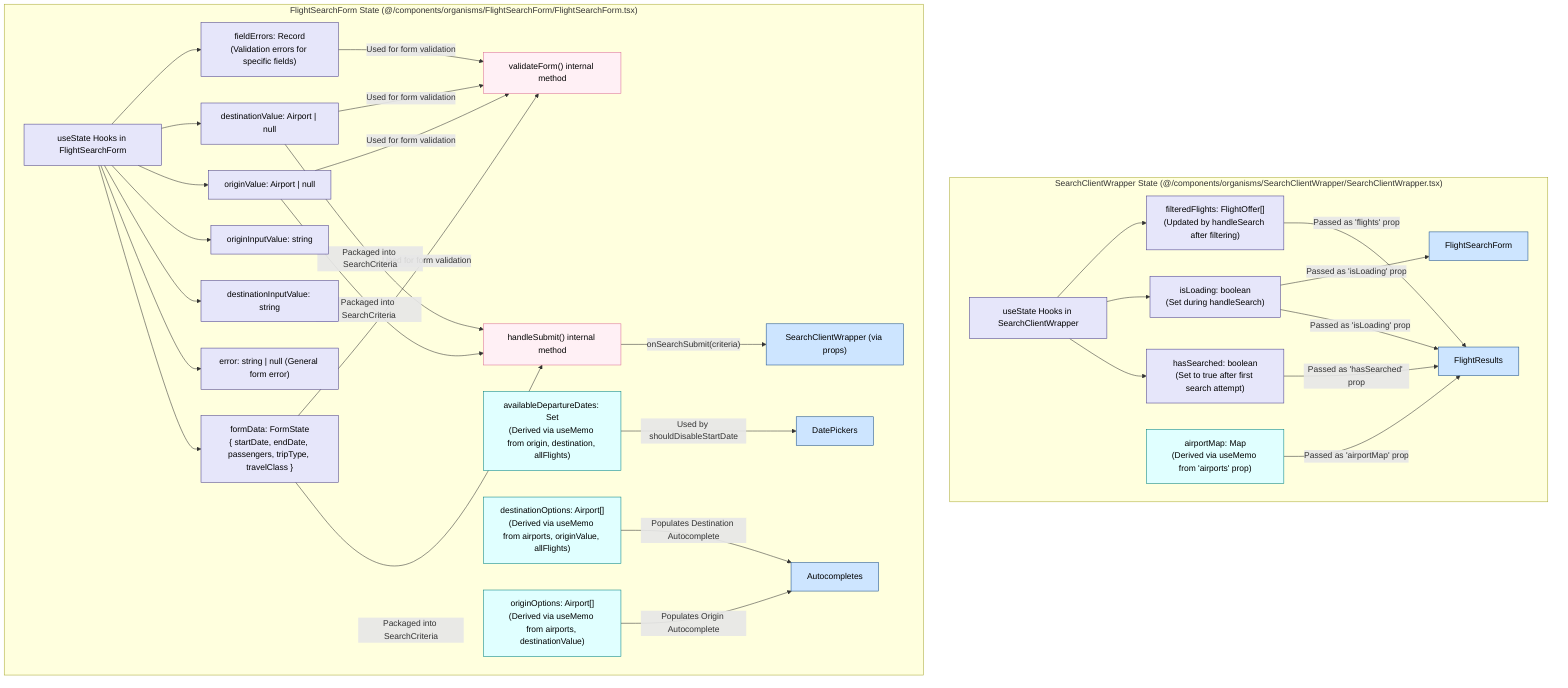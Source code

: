 graph TD
    subgraph "SearchClientWrapper State (@/components/organisms/SearchClientWrapper/SearchClientWrapper.tsx)"
        direction LR
        SCW_State["useState Hooks in SearchClientWrapper"];
        SCW_State --> S1["filteredFlights: FlightOffer[]
(Updated by handleSearch after filtering)"];
        SCW_State --> S2["isLoading: boolean
(Set during handleSearch)"];
        SCW_State --> S3["hasSearched: boolean
(Set to true after first search attempt)"];
        
        S1 -- "Passed as 'flights' prop" --> FR["FlightResults"];
        S2 -- "Passed as 'isLoading' prop" --> FSF["FlightSearchForm"];
        S2 -- "Passed as 'isLoading' prop" --> FR;
        S3 -- "Passed as 'hasSearched' prop" --> FR;

        Memo1["airportMap: Map<string, Airport>
(Derived via useMemo from 'airports' prop)"];
        Memo1 -- "Passed as 'airportMap' prop" --> FR;
    end

    subgraph "FlightSearchForm State (@/components/organisms/FlightSearchForm/FlightSearchForm.tsx)"
        direction LR
        FSF_State["useState Hooks in FlightSearchForm"];
        FSF_State --> FS1["formData: FormState
{ startDate, endDate, passengers, tripType, travelClass }"];
        FSF_State --> FS2["originValue: Airport | null"];
        FSF_State --> FS3["destinationValue: Airport | null"];
        FSF_State --> FS4["originInputValue: string"];
        FSF_State --> FS5["destinationInputValue: string"];
        FSF_State --> FS6["error: string | null (General form error)"];
        FSF_State --> FS7["fieldErrors: Record<string, string>
(Validation errors for specific fields)"];
        
        FS1 & FS2 & FS3 & FS7 -- "Used for form validation" --> Validate["validateForm() internal method"];
        FS1 & FS2 & FS3 -- "Packaged into SearchCriteria" --> HandleSubmit["handleSubmit() internal method"];
        HandleSubmit -- "onSearchSubmit(criteria)" --> SCW_Parent["SearchClientWrapper (via props)"];

        MemoFS1["availableDepartureDates: Set<string>
(Derived via useMemo from origin, destination, allFlights)"];
        MemoFS1 -- "Used by shouldDisableStartDate" --> DatePickers;
        MemoFS2["originOptions: Airport[]
(Derived via useMemo from airports, destinationValue)"];
        MemoFS2 -- "Populates Origin Autocomplete" --> Autocompletes;
        MemoFS3["destinationOptions: Airport[]
(Derived via useMemo from airports, originValue, allFlights)"];
        MemoFS3 -- "Populates Destination Autocomplete" --> Autocompletes;
    end

    classDef component fill:#CDE5FF,stroke:#1A4E8A,color:#000;
    classDef stateHook fill:#E6E6FA,stroke:#483D8B,color:#000;
    classDef memoHook fill:#E0FFFF,stroke:#008080,color:#000;
    classDef propConnection style PQR_line stroke:#228B22,stroke-width:2px;
    classDef internalLogic fill:#FFF0F5,stroke:#DB7093,color:#000;

    class SCW_State,FSF_State stateHook;
    class Memo1,MemoFS1,MemoFS2,MemoFS3 memoHook;
    class FSF,FR,SCW_Parent,DatePickers,Autocompletes component;
    class Validate,HandleSubmit internalLogic;
    class S1,S2,S3,FS1,FS2,FS3,FS4,FS5,FS6,FS7 stateHook;